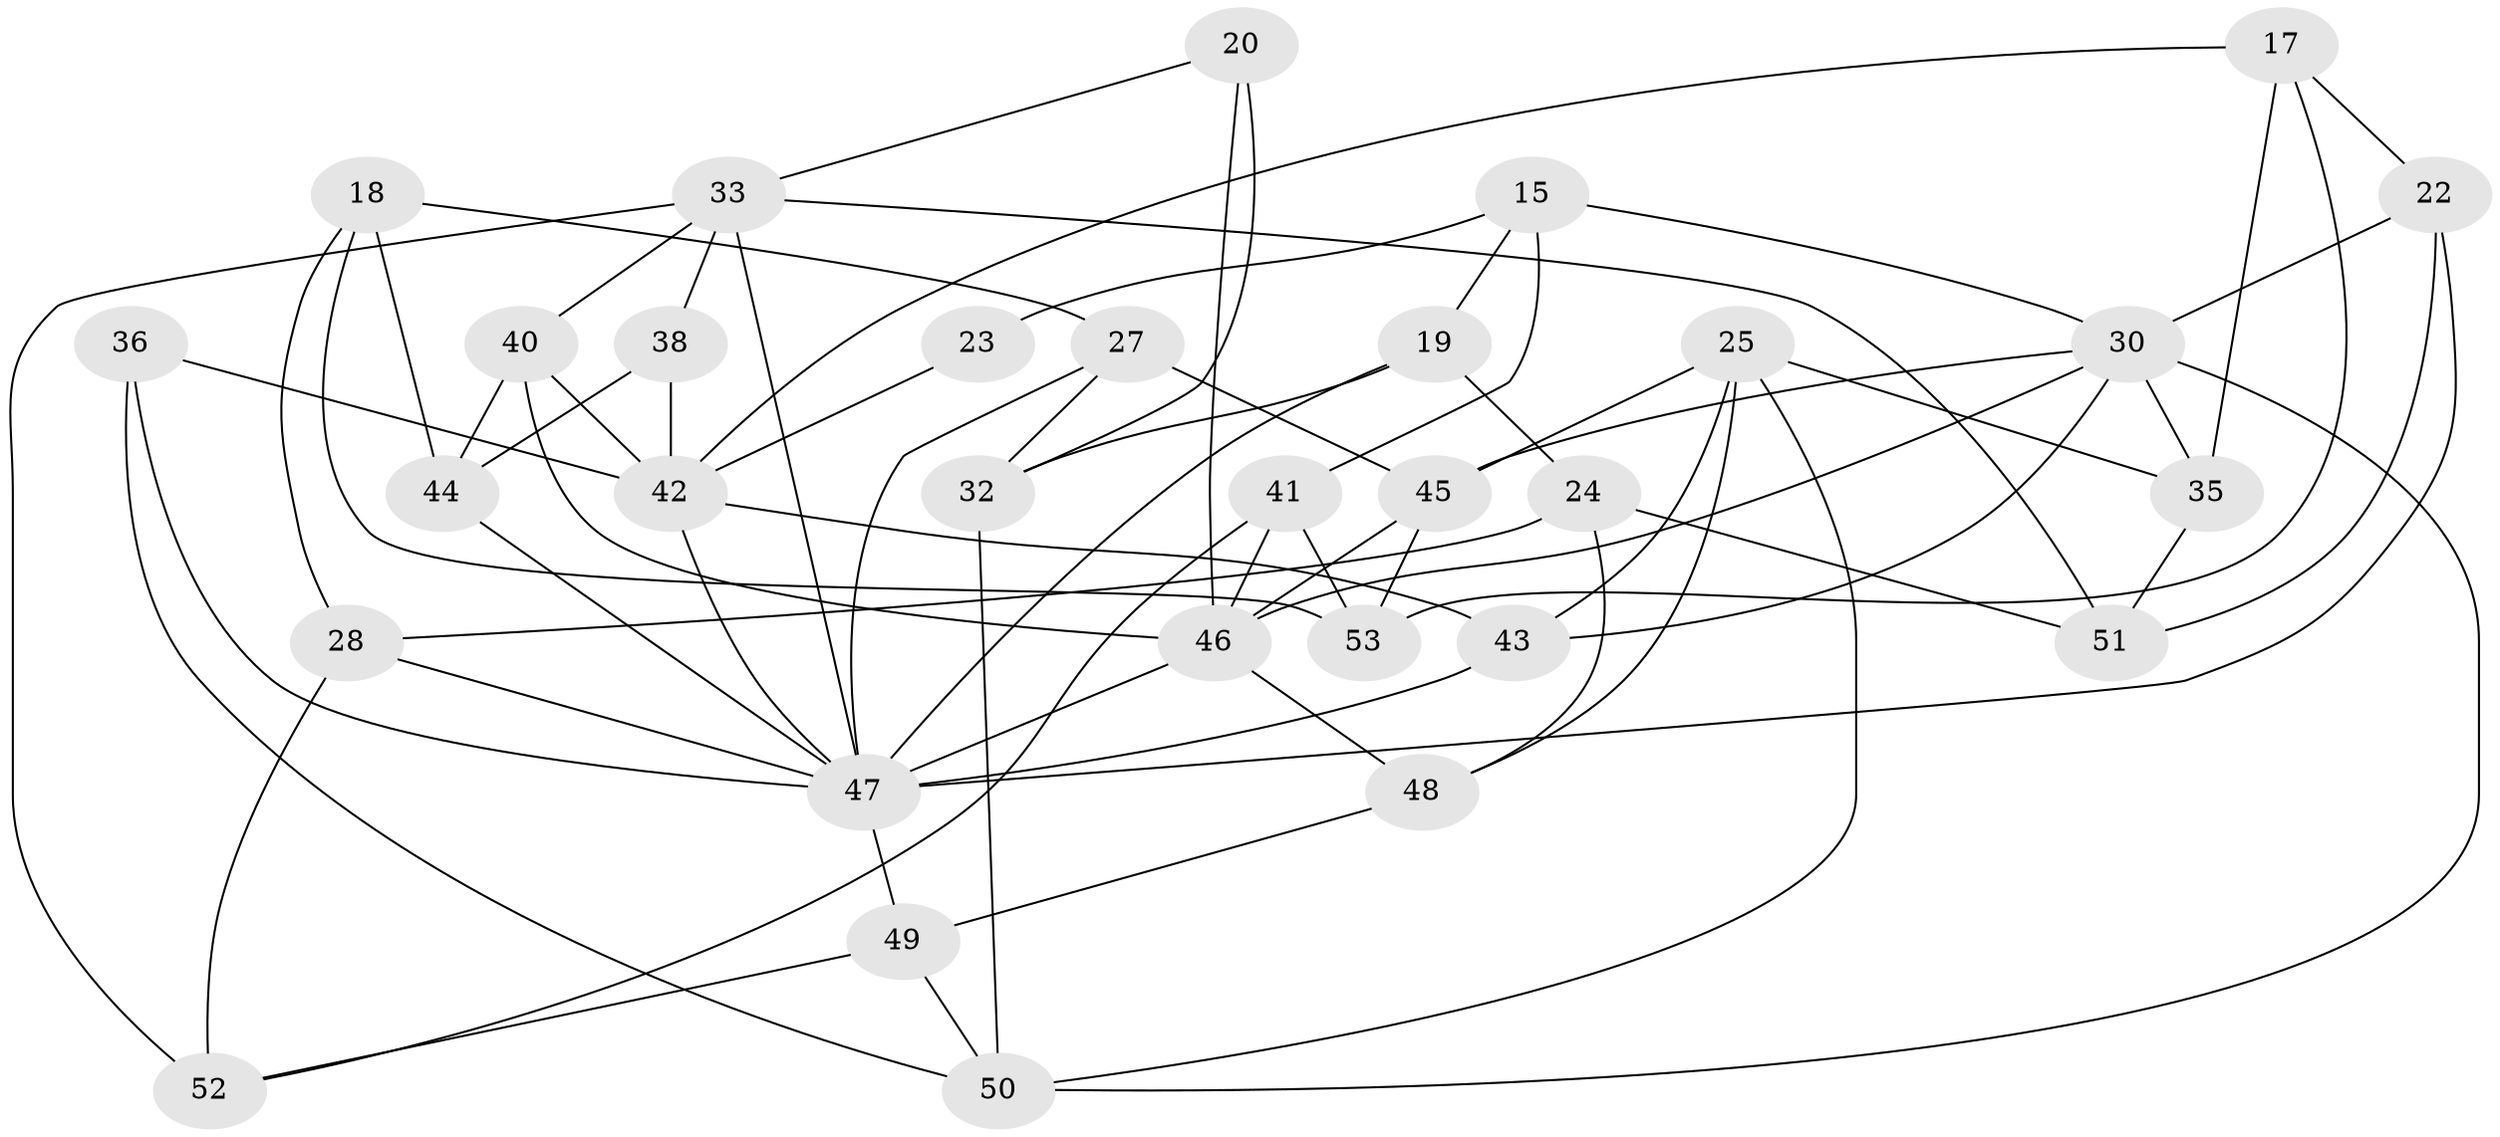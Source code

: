 // original degree distribution, {4: 1.0}
// Generated by graph-tools (version 1.1) at 2025/03/03/04/25 22:03:31]
// undirected, 31 vertices, 70 edges
graph export_dot {
graph [start="1"]
  node [color=gray90,style=filled];
  15;
  17;
  18;
  19;
  20;
  22;
  23;
  24;
  25 [super="+7"];
  27;
  28;
  30 [super="+6+10"];
  32;
  33 [super="+12"];
  35;
  36;
  38;
  40;
  41 [super="+11"];
  42 [super="+13+37"];
  43 [super="+29"];
  44;
  45 [super="+31"];
  46 [super="+1+5+34"];
  47 [super="+4+16+21+39+14"];
  48;
  49;
  50 [super="+26"];
  51;
  52;
  53;
  15 -- 19;
  15 -- 41;
  15 -- 23;
  15 -- 30;
  17 -- 42;
  17 -- 22;
  17 -- 35;
  17 -- 53;
  18 -- 28;
  18 -- 27;
  18 -- 53;
  18 -- 44;
  19 -- 24;
  19 -- 32;
  19 -- 47;
  20 -- 33;
  20 -- 32;
  20 -- 46 [weight=2];
  22 -- 51;
  22 -- 47;
  22 -- 30;
  23 -- 42 [weight=3];
  24 -- 51;
  24 -- 48;
  24 -- 28;
  25 -- 50;
  25 -- 48;
  25 -- 45 [weight=2];
  25 -- 43;
  25 -- 35;
  27 -- 32;
  27 -- 45;
  27 -- 47;
  28 -- 52;
  28 -- 47;
  30 -- 46;
  30 -- 50;
  30 -- 43 [weight=2];
  30 -- 35;
  30 -- 45;
  32 -- 50;
  33 -- 51;
  33 -- 40;
  33 -- 52;
  33 -- 38;
  33 -- 47;
  35 -- 51;
  36 -- 47;
  36 -- 42;
  36 -- 50 [weight=2];
  38 -- 44;
  38 -- 42 [weight=2];
  40 -- 44;
  40 -- 46;
  40 -- 42;
  41 -- 52;
  41 -- 46 [weight=3];
  41 -- 53;
  42 -- 47;
  42 -- 43;
  43 -- 47 [weight=2];
  44 -- 47;
  45 -- 46;
  45 -- 53;
  46 -- 48;
  46 -- 47 [weight=5];
  47 -- 49;
  48 -- 49;
  49 -- 52;
  49 -- 50;
}
